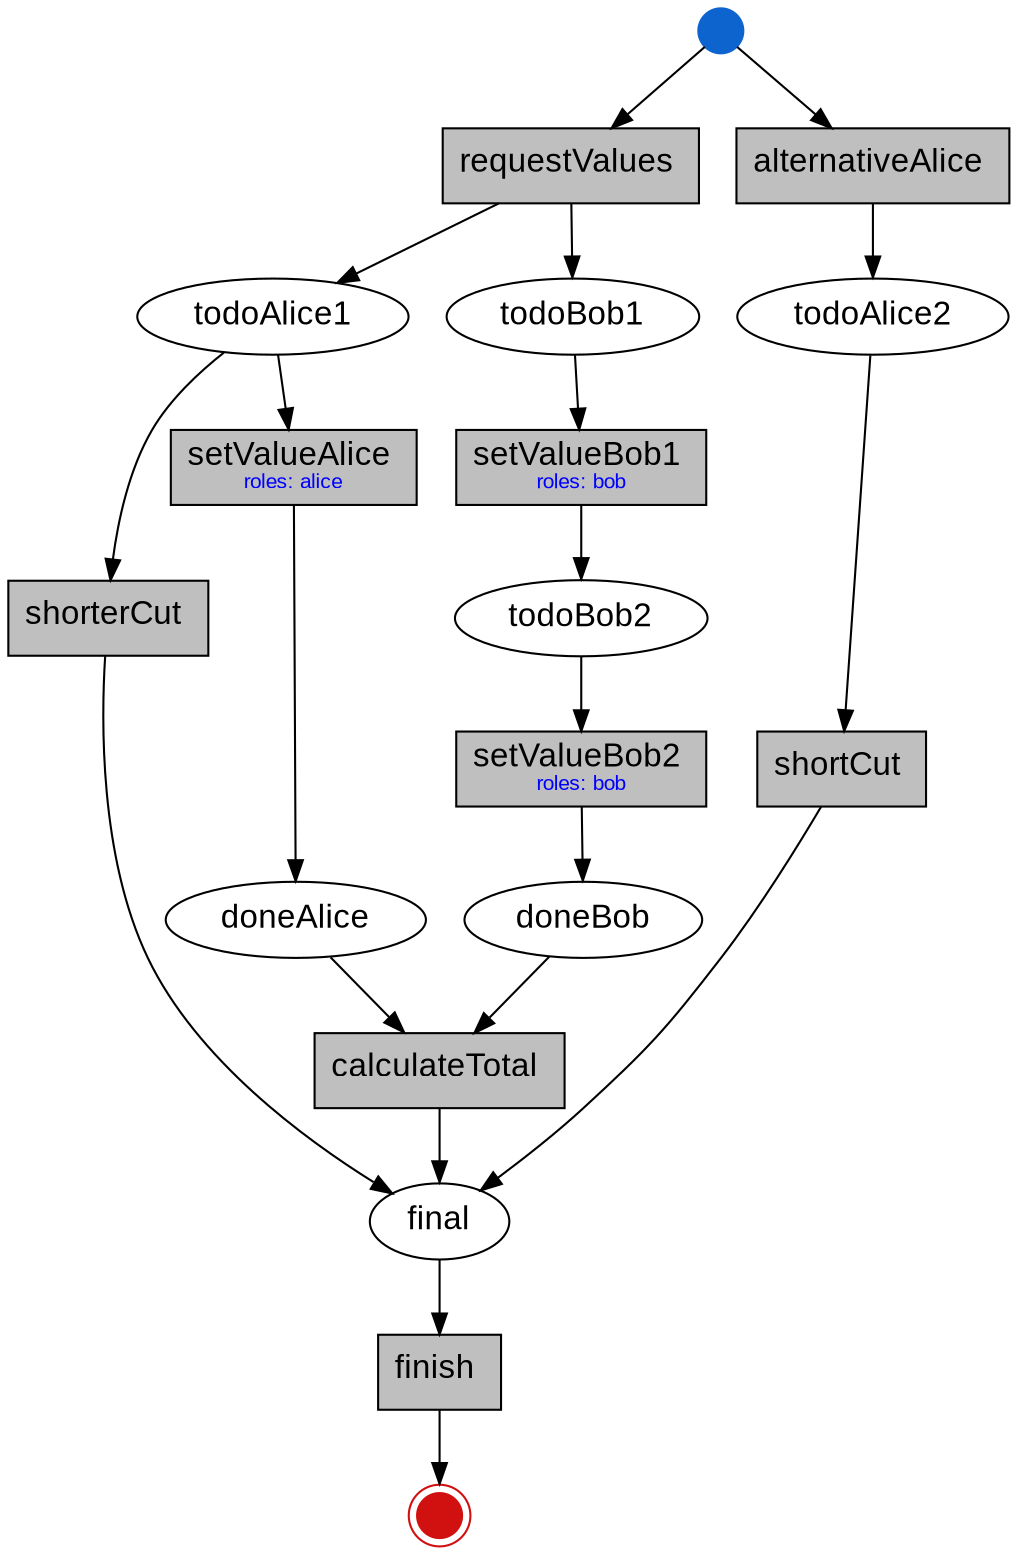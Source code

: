 digraph workflow {
edge [color="#000000"]
graph [bgcolor=transparent]


initial [shape=point; width=0.3; style=filled; color="#0e64ce"; label=""]
doneAlice [shape=ellipse; fontname="Arial"; fontsize=16; style=filled; color=black; fillcolor=white;]
doneBob [shape=ellipse; fontname="Arial"; fontsize=16; style=filled; color=black; fillcolor=white;]
final [shape=ellipse; fontname="Arial"; fontsize=16; style=filled; color=black; fillcolor=white;]
todoAlice1 [shape=ellipse; fontname="Arial"; fontsize=16; style=filled; color=black; fillcolor=white;]
todoAlice2 [shape=ellipse; fontname="Arial"; fontsize=16; style=filled; color=black; fillcolor=white;]
todoBob1 [shape=ellipse; fontname="Arial"; fontsize=16; style=filled; color=black; fillcolor=white;]
todoBob2 [shape=ellipse; fontname="Arial"; fontsize=16; style=filled; color=black; fillcolor=white;]
terminal [shape=point; width=0.3; peripheries=2; style=filled; color="#d11010"; label=""]

1[label=<<FONT POINT-SIZE="16">requestValues</FONT><FONT POINT-SIZE="10" COLOR="blue"> </FONT>>shape=box; fontname="Arial"; style=filled; color=black; fillcolor=gray75;]
2[label=<<FONT POINT-SIZE="16">alternativeAlice</FONT><FONT POINT-SIZE="10" COLOR="blue"> </FONT>>shape=box; fontname="Arial"; style=filled; color=black; fillcolor=gray75;]
3[label=<<FONT POINT-SIZE="16">shorterCut</FONT><FONT POINT-SIZE="10" COLOR="blue"> </FONT>>shape=box; fontname="Arial"; style=filled; color=black; fillcolor=gray75;]
4[label=<<FONT POINT-SIZE="16">shortCut</FONT><FONT POINT-SIZE="10" COLOR="blue"> </FONT>>shape=box; fontname="Arial"; style=filled; color=black; fillcolor=gray75;]
5[label=<<FONT POINT-SIZE="16">setValueAlice</FONT><FONT POINT-SIZE="10" COLOR="blue"> <BR/>roles: alice</FONT>>shape=box; fontname="Arial"; style=filled; color=black; fillcolor=gray75;]
6[label=<<FONT POINT-SIZE="16">setValueBob1</FONT><FONT POINT-SIZE="10" COLOR="blue"> <BR/>roles: bob</FONT>>shape=box; fontname="Arial"; style=filled; color=black; fillcolor=gray75;]
7[label=<<FONT POINT-SIZE="16">setValueBob2</FONT><FONT POINT-SIZE="10" COLOR="blue"> <BR/>roles: bob</FONT>>shape=box; fontname="Arial"; style=filled; color=black; fillcolor=gray75;]
8[label=<<FONT POINT-SIZE="16">calculateTotal</FONT><FONT POINT-SIZE="10" COLOR="blue"> </FONT>>shape=box; fontname="Arial"; style=filled; color=black; fillcolor=gray75;]
9[label=<<FONT POINT-SIZE="16">finish</FONT><FONT POINT-SIZE="10" COLOR="blue"> </FONT>>shape=box; fontname="Arial"; style=filled; color=black; fillcolor=gray75;]

initial -> 1 ; 1 -> {todoAlice1, todoBob1}
initial -> 2 ; 2 -> todoAlice2
todoAlice1 -> 3 ; 3 -> final
todoAlice2 -> 4 ; 4 -> final
todoAlice1 -> 5 ; 5 -> doneAlice
todoBob1 -> 6 ; 6 -> todoBob2
todoBob2 -> 7 ; 7 -> doneBob
{doneAlice, doneBob} -> 8 ; 8 -> final
final -> 9 ; 9 -> terminal

{rank=same doneAlice doneBob}
{rank=same todoAlice1 todoBob1}


}
